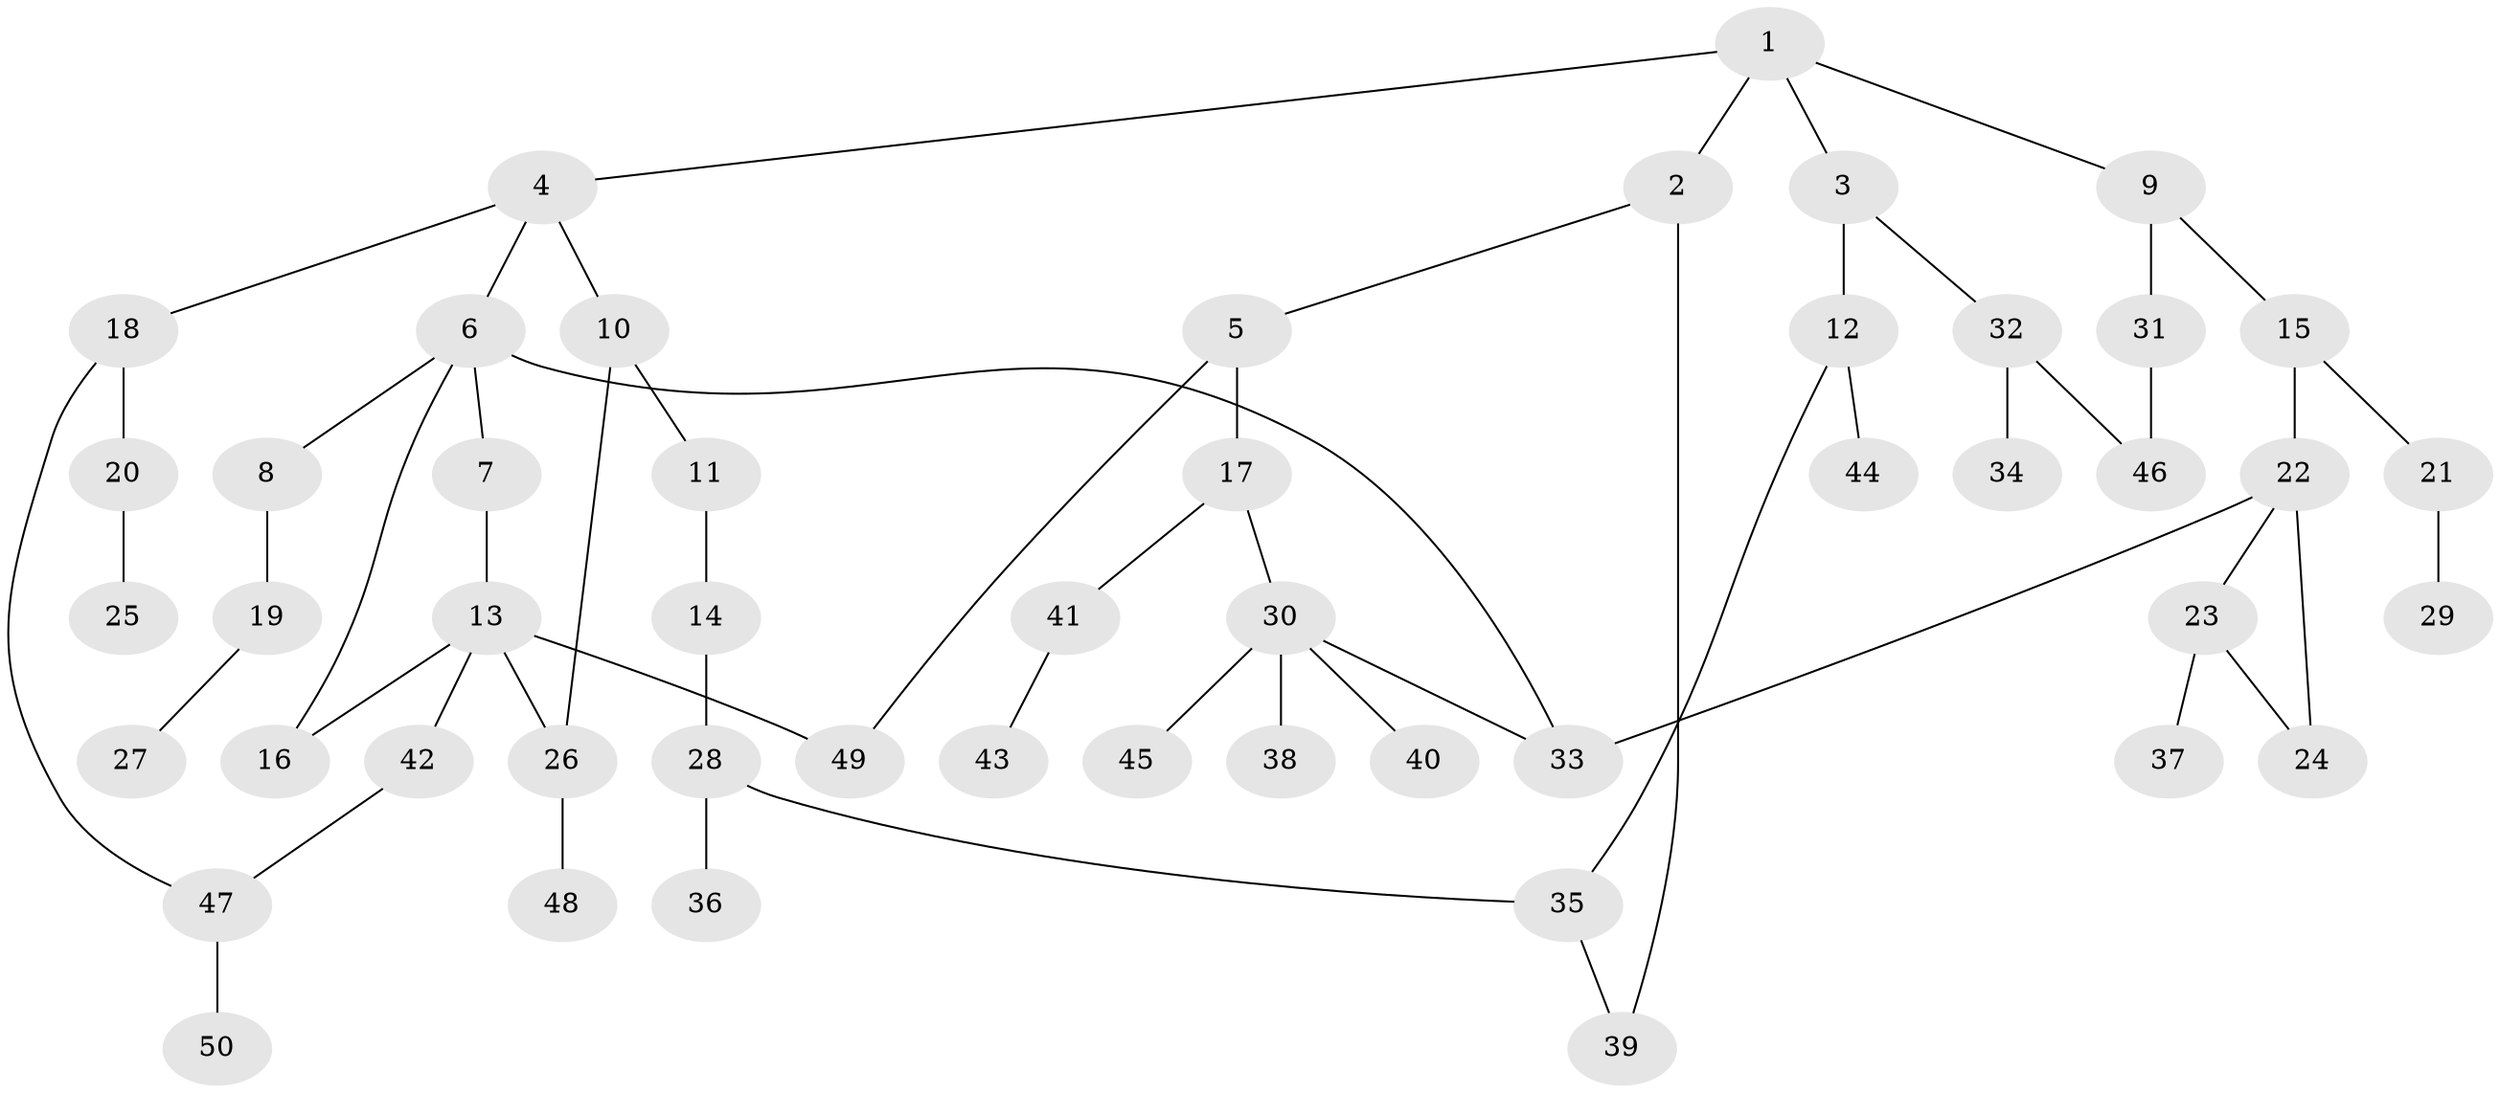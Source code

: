 // coarse degree distribution, {4: 0.11428571428571428, 2: 0.2571428571428571, 6: 0.05714285714285714, 1: 0.4, 3: 0.14285714285714285, 5: 0.02857142857142857}
// Generated by graph-tools (version 1.1) at 2025/44/03/04/25 21:44:44]
// undirected, 50 vertices, 59 edges
graph export_dot {
graph [start="1"]
  node [color=gray90,style=filled];
  1;
  2;
  3;
  4;
  5;
  6;
  7;
  8;
  9;
  10;
  11;
  12;
  13;
  14;
  15;
  16;
  17;
  18;
  19;
  20;
  21;
  22;
  23;
  24;
  25;
  26;
  27;
  28;
  29;
  30;
  31;
  32;
  33;
  34;
  35;
  36;
  37;
  38;
  39;
  40;
  41;
  42;
  43;
  44;
  45;
  46;
  47;
  48;
  49;
  50;
  1 -- 2;
  1 -- 3;
  1 -- 4;
  1 -- 9;
  2 -- 5;
  2 -- 39;
  3 -- 12;
  3 -- 32;
  4 -- 6;
  4 -- 10;
  4 -- 18;
  5 -- 17;
  5 -- 49;
  6 -- 7;
  6 -- 8;
  6 -- 33;
  6 -- 16;
  7 -- 13;
  8 -- 19;
  9 -- 15;
  9 -- 31;
  10 -- 11;
  10 -- 26;
  11 -- 14;
  12 -- 44;
  12 -- 35;
  13 -- 16;
  13 -- 26;
  13 -- 42;
  13 -- 49;
  14 -- 28;
  15 -- 21;
  15 -- 22;
  17 -- 30;
  17 -- 41;
  18 -- 20;
  18 -- 47;
  19 -- 27;
  20 -- 25;
  21 -- 29;
  22 -- 23;
  22 -- 24;
  22 -- 33;
  23 -- 37;
  23 -- 24;
  26 -- 48;
  28 -- 35;
  28 -- 36;
  30 -- 38;
  30 -- 40;
  30 -- 45;
  30 -- 33;
  31 -- 46;
  32 -- 34;
  32 -- 46;
  35 -- 39;
  41 -- 43;
  42 -- 47;
  47 -- 50;
}
